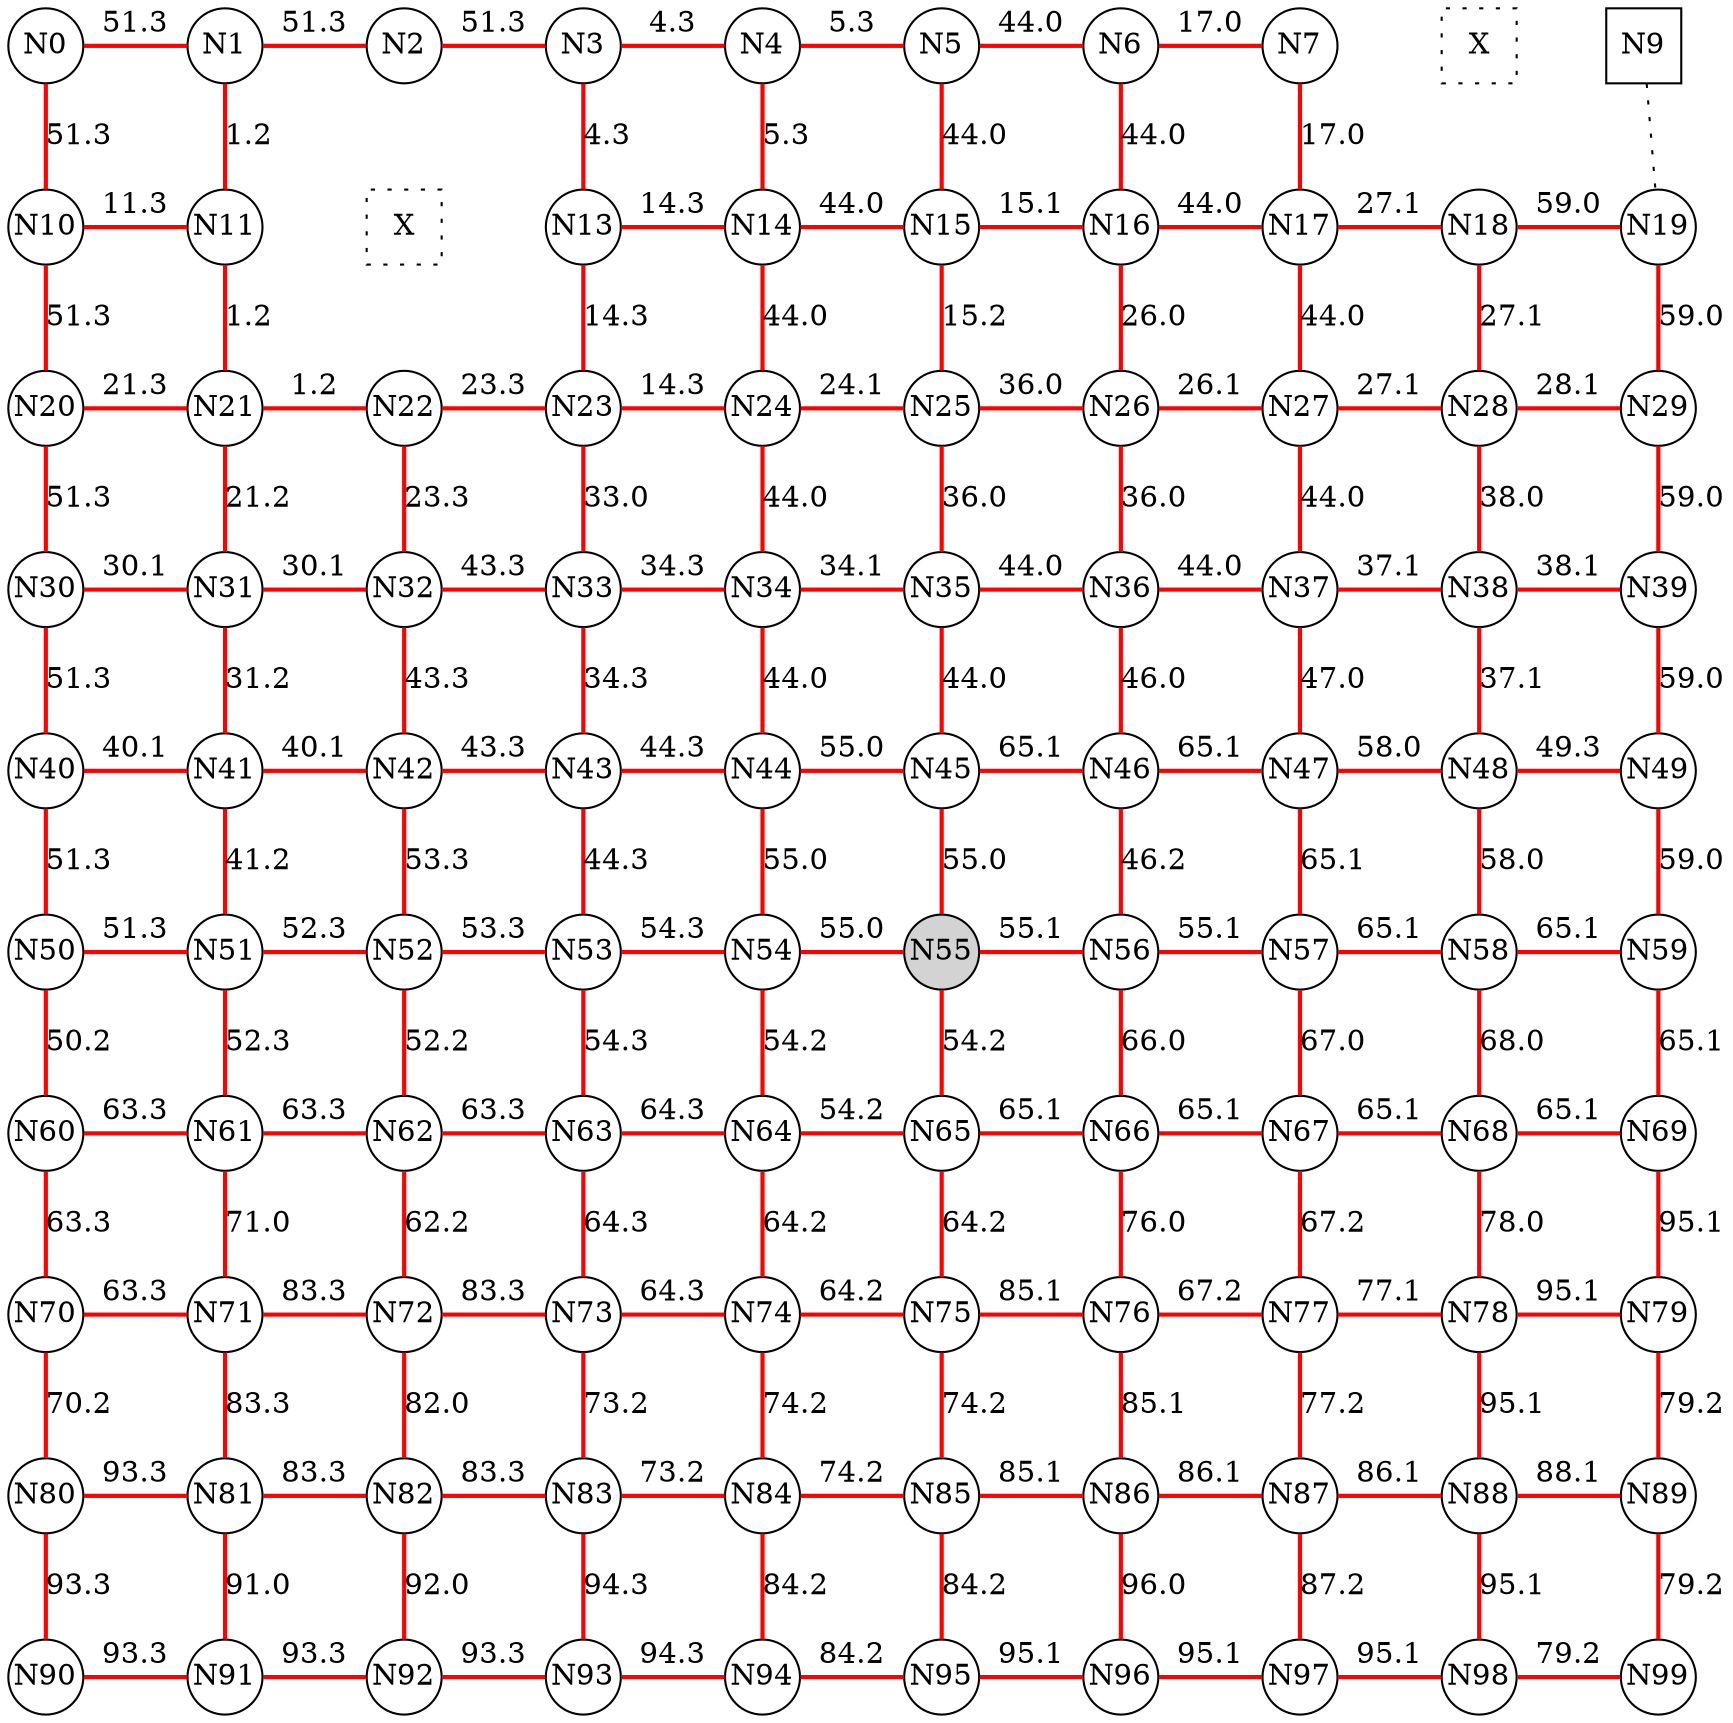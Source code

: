 
 digraph G { graph [layout=dot] 
 {rank=same; N0 [shape=circle, fixedsize=true]; N1 [shape=circle, fixedsize=true]; N2 [shape=circle, fixedsize=true]; N3 [shape=circle, fixedsize=true]; N4 [shape=circle, fixedsize=true]; N5 [shape=circle, fixedsize=true]; N6 [shape=circle, fixedsize=true]; N7 [shape=circle, fixedsize=true]; N8 [shape=square, style=dotted, fixedsize=true, label=X]; N9 [shape=square, fixedsize=true];  }
 {rank=same; N10 [shape=circle, fixedsize=true]; N11 [shape=circle, fixedsize=true]; N12 [shape=square, style=dotted, fixedsize=true, label=X]; N13 [shape=circle, fixedsize=true]; N14 [shape=circle, fixedsize=true]; N15 [shape=circle, fixedsize=true]; N16 [shape=circle, fixedsize=true]; N17 [shape=circle, fixedsize=true]; N18 [shape=circle, fixedsize=true]; N19 [shape=circle, fixedsize=true];  }
 {rank=same; N20 [shape=circle, fixedsize=true]; N21 [shape=circle, fixedsize=true]; N22 [shape=circle, fixedsize=true]; N23 [shape=circle, fixedsize=true]; N24 [shape=circle, fixedsize=true]; N25 [shape=circle, fixedsize=true]; N26 [shape=circle, fixedsize=true]; N27 [shape=circle, fixedsize=true]; N28 [shape=circle, fixedsize=true]; N29 [shape=circle, fixedsize=true];  }
 {rank=same; N30 [shape=circle, fixedsize=true]; N31 [shape=circle, fixedsize=true]; N32 [shape=circle, fixedsize=true]; N33 [shape=circle, fixedsize=true]; N34 [shape=circle, fixedsize=true]; N35 [shape=circle, fixedsize=true]; N36 [shape=circle, fixedsize=true]; N37 [shape=circle, fixedsize=true]; N38 [shape=circle, fixedsize=true]; N39 [shape=circle, fixedsize=true];  }
 {rank=same; N40 [shape=circle, fixedsize=true]; N41 [shape=circle, fixedsize=true]; N42 [shape=circle, fixedsize=true]; N43 [shape=circle, fixedsize=true]; N44 [shape=circle, fixedsize=true]; N45 [shape=circle, fixedsize=true]; N46 [shape=circle, fixedsize=true]; N47 [shape=circle, fixedsize=true]; N48 [shape=circle, fixedsize=true]; N49 [shape=circle, fixedsize=true];  }
 {rank=same; N50 [shape=circle, fixedsize=true]; N51 [shape=circle, fixedsize=true]; N52 [shape=circle, fixedsize=true]; N53 [shape=circle, fixedsize=true]; N54 [shape=circle, fixedsize=true]; N55 [shape=circle, style=filled, fixedsize=true]; N56 [shape=circle, fixedsize=true]; N57 [shape=circle, fixedsize=true]; N58 [shape=circle, fixedsize=true]; N59 [shape=circle, fixedsize=true];  }
 {rank=same; N60 [shape=circle, fixedsize=true]; N61 [shape=circle, fixedsize=true]; N62 [shape=circle, fixedsize=true]; N63 [shape=circle, fixedsize=true]; N64 [shape=circle, fixedsize=true]; N65 [shape=circle, fixedsize=true]; N66 [shape=circle, fixedsize=true]; N67 [shape=circle, fixedsize=true]; N68 [shape=circle, fixedsize=true]; N69 [shape=circle, fixedsize=true];  }
 {rank=same; N70 [shape=circle, fixedsize=true]; N71 [shape=circle, fixedsize=true]; N72 [shape=circle, fixedsize=true]; N73 [shape=circle, fixedsize=true]; N74 [shape=circle, fixedsize=true]; N75 [shape=circle, fixedsize=true]; N76 [shape=circle, fixedsize=true]; N77 [shape=circle, fixedsize=true]; N78 [shape=circle, fixedsize=true]; N79 [shape=circle, fixedsize=true];  }
 {rank=same; N80 [shape=circle, fixedsize=true]; N81 [shape=circle, fixedsize=true]; N82 [shape=circle, fixedsize=true]; N83 [shape=circle, fixedsize=true]; N84 [shape=circle, fixedsize=true]; N85 [shape=circle, fixedsize=true]; N86 [shape=circle, fixedsize=true]; N87 [shape=circle, fixedsize=true]; N88 [shape=circle, fixedsize=true]; N89 [shape=circle, fixedsize=true];  }
 {rank=same; N90 [shape=circle, fixedsize=true]; N91 [shape=circle, fixedsize=true]; N92 [shape=circle, fixedsize=true]; N93 [shape=circle, fixedsize=true]; N94 [shape=circle, fixedsize=true]; N95 [shape=circle, fixedsize=true]; N96 [shape=circle, fixedsize=true]; N97 [shape=circle, fixedsize=true]; N98 [shape=circle, fixedsize=true]; N99 [shape=circle, fixedsize=true];  }
N0->N1 [dir=none, color=red, style=bold, label="51.3"]
N1->N2 [dir=none, color=red, style=bold, label="51.3"]
N2->N3 [dir=none, color=red, style=bold, label="51.3"]
N3->N4 [dir=none, color=red, style=bold, label="4.3"]
N4->N5 [dir=none, color=red, style=bold, label="5.3"]
N5->N6 [dir=none, color=red, style=bold, label="44.0"]
N6->N7 [dir=none, color=red, style=bold, label="17.0"]
N7->N8 [dir=none, style=invis, label=" "]
N8->N9 [dir=none, style=invis, label=" "]
N10->N11 [dir=none, color=red, style=bold, label="11.3"]
N11->N12 [dir=none, style=invis, label=" "]
N12->N13 [dir=none, style=invis, label=" "]
N13->N14 [dir=none, color=red, style=bold, label="14.3"]
N14->N15 [dir=none, color=red, style=bold, label="44.0"]
N15->N16 [dir=none, color=red, style=bold, label="15.1"]
N16->N17 [dir=none, color=red, style=bold, label="44.0"]
N17->N18 [dir=none, color=red, style=bold, label="27.1"]
N18->N19 [dir=none, color=red, style=bold, label="59.0"]
N20->N21 [dir=none, color=red, style=bold, label="21.3"]
N21->N22 [dir=none, color=red, style=bold, label="1.2"]
N22->N23 [dir=none, color=red, style=bold, label="23.3"]
N23->N24 [dir=none, color=red, style=bold, label="14.3"]
N24->N25 [dir=none, color=red, style=bold, label="24.1"]
N25->N26 [dir=none, color=red, style=bold, label="36.0"]
N26->N27 [dir=none, color=red, style=bold, label="26.1"]
N27->N28 [dir=none, color=red, style=bold, label="27.1"]
N28->N29 [dir=none, color=red, style=bold, label="28.1"]
N30->N31 [dir=none, color=red, style=bold, label="30.1"]
N31->N32 [dir=none, color=red, style=bold, label="30.1"]
N32->N33 [dir=none, color=red, style=bold, label="43.3"]
N33->N34 [dir=none, color=red, style=bold, label="34.3"]
N34->N35 [dir=none, color=red, style=bold, label="34.1"]
N35->N36 [dir=none, color=red, style=bold, label="44.0"]
N36->N37 [dir=none, color=red, style=bold, label="44.0"]
N37->N38 [dir=none, color=red, style=bold, label="37.1"]
N38->N39 [dir=none, color=red, style=bold, label="38.1"]
N40->N41 [dir=none, color=red, style=bold, label="40.1"]
N41->N42 [dir=none, color=red, style=bold, label="40.1"]
N42->N43 [dir=none, color=red, style=bold, label="43.3"]
N43->N44 [dir=none, color=red, style=bold, label="44.3"]
N44->N45 [dir=none, color=red, style=bold, label="55.0"]
N45->N46 [dir=none, color=red, style=bold, label="65.1"]
N46->N47 [dir=none, color=red, style=bold, label="65.1"]
N47->N48 [dir=none, color=red, style=bold, label="58.0"]
N48->N49 [dir=none, color=red, style=bold, label="49.3"]
N50->N51 [dir=none, color=red, style=bold, label="51.3"]
N51->N52 [dir=none, color=red, style=bold, label="52.3"]
N52->N53 [dir=none, color=red, style=bold, label="53.3"]
N53->N54 [dir=none, color=red, style=bold, label="54.3"]
N54->N55 [dir=none, color=red, style=bold, label="55.0"]
N55->N56 [dir=none, color=red, style=bold, label="55.1"]
N56->N57 [dir=none, color=red, style=bold, label="55.1"]
N57->N58 [dir=none, color=red, style=bold, label="65.1"]
N58->N59 [dir=none, color=red, style=bold, label="65.1"]
N60->N61 [dir=none, color=red, style=bold, label="63.3"]
N61->N62 [dir=none, color=red, style=bold, label="63.3"]
N62->N63 [dir=none, color=red, style=bold, label="63.3"]
N63->N64 [dir=none, color=red, style=bold, label="64.3"]
N64->N65 [dir=none, color=red, style=bold, label="54.2"]
N65->N66 [dir=none, color=red, style=bold, label="65.1"]
N66->N67 [dir=none, color=red, style=bold, label="65.1"]
N67->N68 [dir=none, color=red, style=bold, label="65.1"]
N68->N69 [dir=none, color=red, style=bold, label="65.1"]
N70->N71 [dir=none, color=red, style=bold, label="63.3"]
N71->N72 [dir=none, color=red, style=bold, label="83.3"]
N72->N73 [dir=none, color=red, style=bold, label="83.3"]
N73->N74 [dir=none, color=red, style=bold, label="64.3"]
N74->N75 [dir=none, color=red, style=bold, label="64.2"]
N75->N76 [dir=none, color=red, style=bold, label="85.1"]
N76->N77 [dir=none, color=red, style=bold, label="67.2"]
N77->N78 [dir=none, color=red, style=bold, label="77.1"]
N78->N79 [dir=none, color=red, style=bold, label="95.1"]
N80->N81 [dir=none, color=red, style=bold, label="93.3"]
N81->N82 [dir=none, color=red, style=bold, label="83.3"]
N82->N83 [dir=none, color=red, style=bold, label="83.3"]
N83->N84 [dir=none, color=red, style=bold, label="73.2"]
N84->N85 [dir=none, color=red, style=bold, label="74.2"]
N85->N86 [dir=none, color=red, style=bold, label="85.1"]
N86->N87 [dir=none, color=red, style=bold, label="86.1"]
N87->N88 [dir=none, color=red, style=bold, label="86.1"]
N88->N89 [dir=none, color=red, style=bold, label="88.1"]
N90->N91 [dir=none, color=red, style=bold, label="93.3"]
N91->N92 [dir=none, color=red, style=bold, label="93.3"]
N92->N93 [dir=none, color=red, style=bold, label="93.3"]
N93->N94 [dir=none, color=red, style=bold, label="94.3"]
N94->N95 [dir=none, color=red, style=bold, label="84.2"]
N95->N96 [dir=none, color=red, style=bold, label="95.1"]
N96->N97 [dir=none, color=red, style=bold, label="95.1"]
N97->N98 [dir=none, color=red, style=bold, label="95.1"]
N98->N99 [dir=none, color=red, style=bold, label="79.2"]
N0->N10 [dir=none, color=red, style=bold, label="51.3"]
N10->N20 [dir=none, color=red, style=bold, label="51.3"]
N20->N30 [dir=none, color=red, style=bold, label="51.3"]
N30->N40 [dir=none, color=red, style=bold, label="51.3"]
N40->N50 [dir=none, color=red, style=bold, label="51.3"]
N50->N60 [dir=none, color=red, style=bold, label="50.2"]
N60->N70 [dir=none, color=red, style=bold, label="63.3"]
N70->N80 [dir=none, color=red, style=bold, label="70.2"]
N80->N90 [dir=none, color=red, style=bold, label="93.3"]
N1->N11 [dir=none, color=red, style=bold, label="1.2"]
N11->N21 [dir=none, color=red, style=bold, label="1.2"]
N21->N31 [dir=none, color=red, style=bold, label="21.2"]
N31->N41 [dir=none, color=red, style=bold, label="31.2"]
N41->N51 [dir=none, color=red, style=bold, label="41.2"]
N51->N61 [dir=none, color=red, style=bold, label="52.3"]
N61->N71 [dir=none, color=red, style=bold, label="71.0"]
N71->N81 [dir=none, color=red, style=bold, label="83.3"]
N81->N91 [dir=none, color=red, style=bold, label="91.0"]
N2->N12 [dir=none, style=invis, label=" "]
N12->N22 [dir=none, style=invis, label=" "]
N22->N32 [dir=none, color=red, style=bold, label="23.3"]
N32->N42 [dir=none, color=red, style=bold, label="43.3"]
N42->N52 [dir=none, color=red, style=bold, label="53.3"]
N52->N62 [dir=none, color=red, style=bold, label="52.2"]
N62->N72 [dir=none, color=red, style=bold, label="62.2"]
N72->N82 [dir=none, color=red, style=bold, label="82.0"]
N82->N92 [dir=none, color=red, style=bold, label="92.0"]
N3->N13 [dir=none, color=red, style=bold, label="4.3"]
N13->N23 [dir=none, color=red, style=bold, label="14.3"]
N23->N33 [dir=none, color=red, style=bold, label="33.0"]
N33->N43 [dir=none, color=red, style=bold, label="34.3"]
N43->N53 [dir=none, color=red, style=bold, label="44.3"]
N53->N63 [dir=none, color=red, style=bold, label="54.3"]
N63->N73 [dir=none, color=red, style=bold, label="64.3"]
N73->N83 [dir=none, color=red, style=bold, label="73.2"]
N83->N93 [dir=none, color=red, style=bold, label="94.3"]
N4->N14 [dir=none, color=red, style=bold, label="5.3"]
N14->N24 [dir=none, color=red, style=bold, label="44.0"]
N24->N34 [dir=none, color=red, style=bold, label="44.0"]
N34->N44 [dir=none, color=red, style=bold, label="44.0"]
N44->N54 [dir=none, color=red, style=bold, label="55.0"]
N54->N64 [dir=none, color=red, style=bold, label="54.2"]
N64->N74 [dir=none, color=red, style=bold, label="64.2"]
N74->N84 [dir=none, color=red, style=bold, label="74.2"]
N84->N94 [dir=none, color=red, style=bold, label="84.2"]
N5->N15 [dir=none, color=red, style=bold, label="44.0"]
N15->N25 [dir=none, color=red, style=bold, label="15.2"]
N25->N35 [dir=none, color=red, style=bold, label="36.0"]
N35->N45 [dir=none, color=red, style=bold, label="44.0"]
N45->N55 [dir=none, color=red, style=bold, label="55.0"]
N55->N65 [dir=none, color=red, style=bold, label="54.2"]
N65->N75 [dir=none, color=red, style=bold, label="64.2"]
N75->N85 [dir=none, color=red, style=bold, label="74.2"]
N85->N95 [dir=none, color=red, style=bold, label="84.2"]
N6->N16 [dir=none, color=red, style=bold, label="44.0"]
N16->N26 [dir=none, color=red, style=bold, label="26.0"]
N26->N36 [dir=none, color=red, style=bold, label="36.0"]
N36->N46 [dir=none, color=red, style=bold, label="46.0"]
N46->N56 [dir=none, color=red, style=bold, label="46.2"]
N56->N66 [dir=none, color=red, style=bold, label="66.0"]
N66->N76 [dir=none, color=red, style=bold, label="76.0"]
N76->N86 [dir=none, color=red, style=bold, label="85.1"]
N86->N96 [dir=none, color=red, style=bold, label="96.0"]
N7->N17 [dir=none, color=red, style=bold, label="17.0"]
N17->N27 [dir=none, color=red, style=bold, label="44.0"]
N27->N37 [dir=none, color=red, style=bold, label="44.0"]
N37->N47 [dir=none, color=red, style=bold, label="47.0"]
N47->N57 [dir=none, color=red, style=bold, label="65.1"]
N57->N67 [dir=none, color=red, style=bold, label="67.0"]
N67->N77 [dir=none, color=red, style=bold, label="67.2"]
N77->N87 [dir=none, color=red, style=bold, label="77.2"]
N87->N97 [dir=none, color=red, style=bold, label="87.2"]
N8->N18 [dir=none, style=invis, label=" "]
N18->N28 [dir=none, color=red, style=bold, label="27.1"]
N28->N38 [dir=none, color=red, style=bold, label="38.0"]
N38->N48 [dir=none, color=red, style=bold, label="37.1"]
N48->N58 [dir=none, color=red, style=bold, label="58.0"]
N58->N68 [dir=none, color=red, style=bold, label="68.0"]
N68->N78 [dir=none, color=red, style=bold, label="78.0"]
N78->N88 [dir=none, color=red, style=bold, label="95.1"]
N88->N98 [dir=none, color=red, style=bold, label="95.1"]
N9->N19 [dir=none, style=dotted, label=""]
N19->N29 [dir=none, color=red, style=bold, label="59.0"]
N29->N39 [dir=none, color=red, style=bold, label="59.0"]
N39->N49 [dir=none, color=red, style=bold, label="59.0"]
N49->N59 [dir=none, color=red, style=bold, label="59.0"]
N59->N69 [dir=none, color=red, style=bold, label="65.1"]
N69->N79 [dir=none, color=red, style=bold, label="95.1"]
N79->N89 [dir=none, color=red, style=bold, label="79.2"]
N89->N99 [dir=none, color=red, style=bold, label="79.2"]
 }